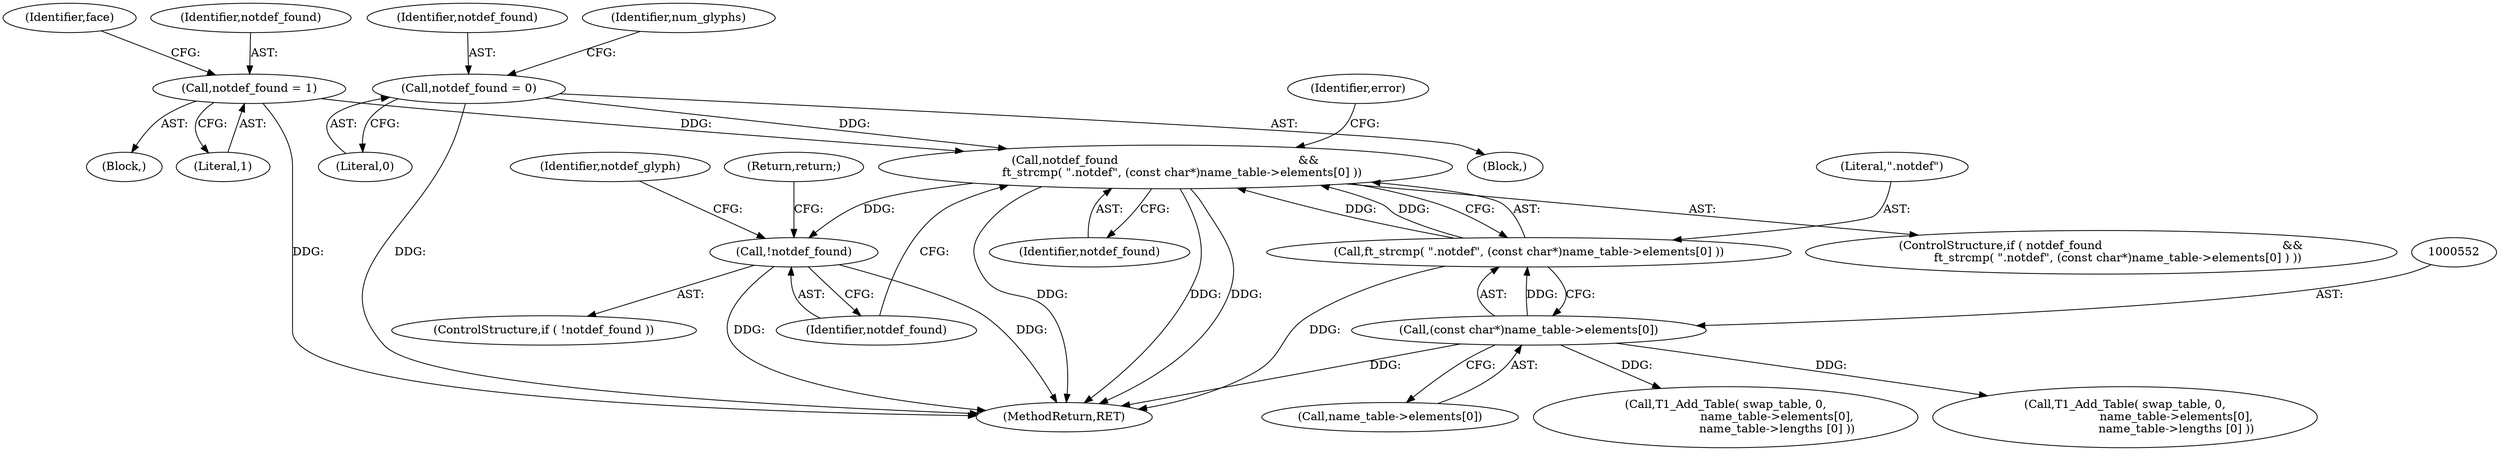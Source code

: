 digraph "0_savannah_dd89710f0f643eb0f99a3830e0712d26c7642acd@API" {
"1000547" [label="(Call,notdef_found                                                 &&\n         ft_strcmp( \".notdef\", (const char*)name_table->elements[0] ))"];
"1000452" [label="(Call,notdef_found = 1)"];
"1000211" [label="(Call,notdef_found = 0)"];
"1000549" [label="(Call,ft_strcmp( \".notdef\", (const char*)name_table->elements[0] ))"];
"1000551" [label="(Call,(const char*)name_table->elements[0])"];
"1000705" [label="(Call,!notdef_found)"];
"1000704" [label="(ControlStructure,if ( !notdef_found ))"];
"1000213" [label="(Literal,0)"];
"1000149" [label="(Block,)"];
"1000211" [label="(Call,notdef_found = 0)"];
"1000705" [label="(Call,!notdef_found)"];
"1000454" [label="(Literal,1)"];
"1000719" [label="(Call,T1_Add_Table( swap_table, 0,\n                            name_table->elements[0],\n                            name_table->lengths [0] ))"];
"1000546" [label="(ControlStructure,if ( notdef_found                                                 &&\n         ft_strcmp( \".notdef\", (const char*)name_table->elements[0] ) ))"];
"1000212" [label="(Identifier,notdef_found)"];
"1000706" [label="(Identifier,notdef_found)"];
"1000550" [label="(Literal,\".notdef\")"];
"1000461" [label="(Identifier,face)"];
"1000453" [label="(Identifier,notdef_found)"];
"1000548" [label="(Identifier,notdef_found)"];
"1000448" [label="(Block,)"];
"1000710" [label="(Identifier,notdef_glyph)"];
"1000814" [label="(Return,return;)"];
"1000215" [label="(Identifier,num_glyphs)"];
"1000560" [label="(Identifier,error)"];
"1000549" [label="(Call,ft_strcmp( \".notdef\", (const char*)name_table->elements[0] ))"];
"1000551" [label="(Call,(const char*)name_table->elements[0])"];
"1000547" [label="(Call,notdef_found                                                 &&\n         ft_strcmp( \".notdef\", (const char*)name_table->elements[0] ))"];
"1000823" [label="(MethodReturn,RET)"];
"1000452" [label="(Call,notdef_found = 1)"];
"1000561" [label="(Call,T1_Add_Table( swap_table, 0,\n                            name_table->elements[0],\n                            name_table->lengths [0] ))"];
"1000553" [label="(Call,name_table->elements[0])"];
"1000547" -> "1000546"  [label="AST: "];
"1000547" -> "1000548"  [label="CFG: "];
"1000547" -> "1000549"  [label="CFG: "];
"1000548" -> "1000547"  [label="AST: "];
"1000549" -> "1000547"  [label="AST: "];
"1000560" -> "1000547"  [label="CFG: "];
"1000706" -> "1000547"  [label="CFG: "];
"1000547" -> "1000823"  [label="DDG: "];
"1000547" -> "1000823"  [label="DDG: "];
"1000547" -> "1000823"  [label="DDG: "];
"1000452" -> "1000547"  [label="DDG: "];
"1000211" -> "1000547"  [label="DDG: "];
"1000549" -> "1000547"  [label="DDG: "];
"1000549" -> "1000547"  [label="DDG: "];
"1000547" -> "1000705"  [label="DDG: "];
"1000452" -> "1000448"  [label="AST: "];
"1000452" -> "1000454"  [label="CFG: "];
"1000453" -> "1000452"  [label="AST: "];
"1000454" -> "1000452"  [label="AST: "];
"1000461" -> "1000452"  [label="CFG: "];
"1000452" -> "1000823"  [label="DDG: "];
"1000211" -> "1000149"  [label="AST: "];
"1000211" -> "1000213"  [label="CFG: "];
"1000212" -> "1000211"  [label="AST: "];
"1000213" -> "1000211"  [label="AST: "];
"1000215" -> "1000211"  [label="CFG: "];
"1000211" -> "1000823"  [label="DDG: "];
"1000549" -> "1000551"  [label="CFG: "];
"1000550" -> "1000549"  [label="AST: "];
"1000551" -> "1000549"  [label="AST: "];
"1000549" -> "1000823"  [label="DDG: "];
"1000551" -> "1000549"  [label="DDG: "];
"1000551" -> "1000553"  [label="CFG: "];
"1000552" -> "1000551"  [label="AST: "];
"1000553" -> "1000551"  [label="AST: "];
"1000551" -> "1000823"  [label="DDG: "];
"1000551" -> "1000561"  [label="DDG: "];
"1000551" -> "1000719"  [label="DDG: "];
"1000705" -> "1000704"  [label="AST: "];
"1000705" -> "1000706"  [label="CFG: "];
"1000706" -> "1000705"  [label="AST: "];
"1000710" -> "1000705"  [label="CFG: "];
"1000814" -> "1000705"  [label="CFG: "];
"1000705" -> "1000823"  [label="DDG: "];
"1000705" -> "1000823"  [label="DDG: "];
}

